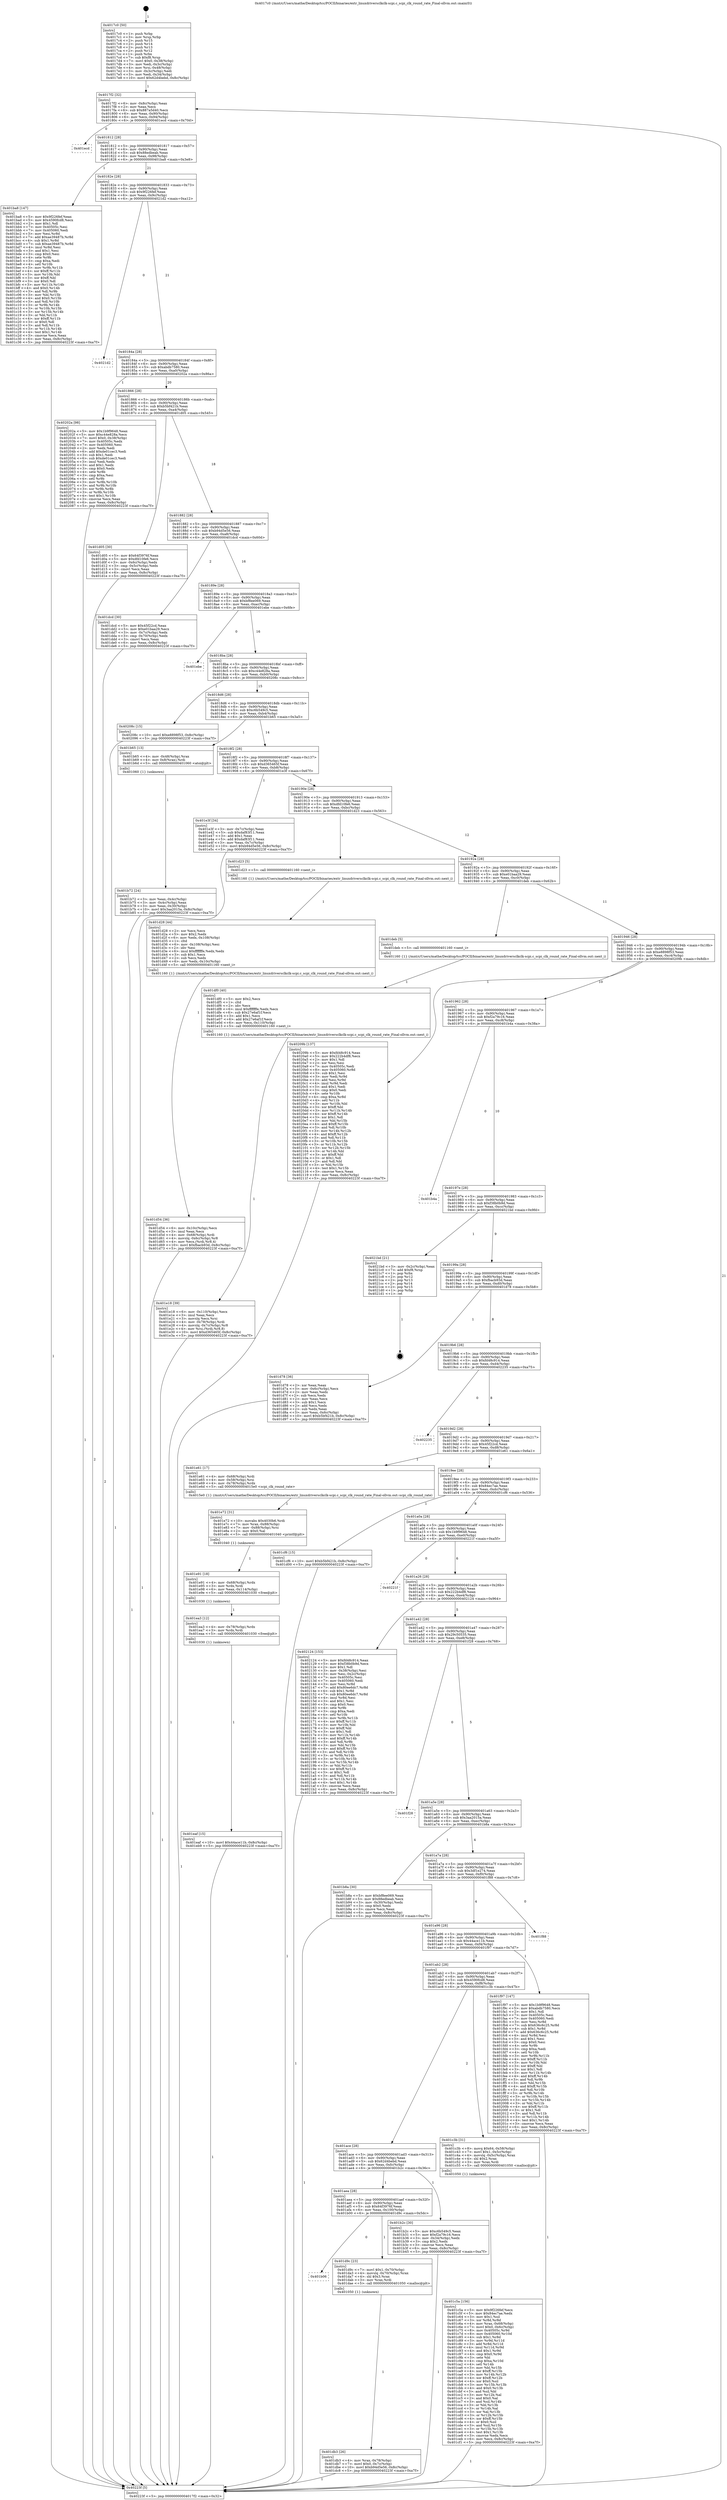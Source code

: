digraph "0x4017c0" {
  label = "0x4017c0 (/mnt/c/Users/mathe/Desktop/tcc/POCII/binaries/extr_linuxdriversclkclk-scpi.c_scpi_clk_round_rate_Final-ollvm.out::main(0))"
  labelloc = "t"
  node[shape=record]

  Entry [label="",width=0.3,height=0.3,shape=circle,fillcolor=black,style=filled]
  "0x4017f2" [label="{
     0x4017f2 [32]\l
     | [instrs]\l
     &nbsp;&nbsp;0x4017f2 \<+6\>: mov -0x8c(%rbp),%eax\l
     &nbsp;&nbsp;0x4017f8 \<+2\>: mov %eax,%ecx\l
     &nbsp;&nbsp;0x4017fa \<+6\>: sub $0x887a5d40,%ecx\l
     &nbsp;&nbsp;0x401800 \<+6\>: mov %eax,-0x90(%rbp)\l
     &nbsp;&nbsp;0x401806 \<+6\>: mov %ecx,-0x94(%rbp)\l
     &nbsp;&nbsp;0x40180c \<+6\>: je 0000000000401ecd \<main+0x70d\>\l
  }"]
  "0x401ecd" [label="{
     0x401ecd\l
  }", style=dashed]
  "0x401812" [label="{
     0x401812 [28]\l
     | [instrs]\l
     &nbsp;&nbsp;0x401812 \<+5\>: jmp 0000000000401817 \<main+0x57\>\l
     &nbsp;&nbsp;0x401817 \<+6\>: mov -0x90(%rbp),%eax\l
     &nbsp;&nbsp;0x40181d \<+5\>: sub $0x88edbeab,%eax\l
     &nbsp;&nbsp;0x401822 \<+6\>: mov %eax,-0x98(%rbp)\l
     &nbsp;&nbsp;0x401828 \<+6\>: je 0000000000401ba8 \<main+0x3e8\>\l
  }"]
  Exit [label="",width=0.3,height=0.3,shape=circle,fillcolor=black,style=filled,peripheries=2]
  "0x401ba8" [label="{
     0x401ba8 [147]\l
     | [instrs]\l
     &nbsp;&nbsp;0x401ba8 \<+5\>: mov $0x9f226fef,%eax\l
     &nbsp;&nbsp;0x401bad \<+5\>: mov $0x4590fcd8,%ecx\l
     &nbsp;&nbsp;0x401bb2 \<+2\>: mov $0x1,%dl\l
     &nbsp;&nbsp;0x401bb4 \<+7\>: mov 0x40505c,%esi\l
     &nbsp;&nbsp;0x401bbb \<+7\>: mov 0x405060,%edi\l
     &nbsp;&nbsp;0x401bc2 \<+3\>: mov %esi,%r8d\l
     &nbsp;&nbsp;0x401bc5 \<+7\>: add $0xae39487b,%r8d\l
     &nbsp;&nbsp;0x401bcc \<+4\>: sub $0x1,%r8d\l
     &nbsp;&nbsp;0x401bd0 \<+7\>: sub $0xae39487b,%r8d\l
     &nbsp;&nbsp;0x401bd7 \<+4\>: imul %r8d,%esi\l
     &nbsp;&nbsp;0x401bdb \<+3\>: and $0x1,%esi\l
     &nbsp;&nbsp;0x401bde \<+3\>: cmp $0x0,%esi\l
     &nbsp;&nbsp;0x401be1 \<+4\>: sete %r9b\l
     &nbsp;&nbsp;0x401be5 \<+3\>: cmp $0xa,%edi\l
     &nbsp;&nbsp;0x401be8 \<+4\>: setl %r10b\l
     &nbsp;&nbsp;0x401bec \<+3\>: mov %r9b,%r11b\l
     &nbsp;&nbsp;0x401bef \<+4\>: xor $0xff,%r11b\l
     &nbsp;&nbsp;0x401bf3 \<+3\>: mov %r10b,%bl\l
     &nbsp;&nbsp;0x401bf6 \<+3\>: xor $0xff,%bl\l
     &nbsp;&nbsp;0x401bf9 \<+3\>: xor $0x0,%dl\l
     &nbsp;&nbsp;0x401bfc \<+3\>: mov %r11b,%r14b\l
     &nbsp;&nbsp;0x401bff \<+4\>: and $0x0,%r14b\l
     &nbsp;&nbsp;0x401c03 \<+3\>: and %dl,%r9b\l
     &nbsp;&nbsp;0x401c06 \<+3\>: mov %bl,%r15b\l
     &nbsp;&nbsp;0x401c09 \<+4\>: and $0x0,%r15b\l
     &nbsp;&nbsp;0x401c0d \<+3\>: and %dl,%r10b\l
     &nbsp;&nbsp;0x401c10 \<+3\>: or %r9b,%r14b\l
     &nbsp;&nbsp;0x401c13 \<+3\>: or %r10b,%r15b\l
     &nbsp;&nbsp;0x401c16 \<+3\>: xor %r15b,%r14b\l
     &nbsp;&nbsp;0x401c19 \<+3\>: or %bl,%r11b\l
     &nbsp;&nbsp;0x401c1c \<+4\>: xor $0xff,%r11b\l
     &nbsp;&nbsp;0x401c20 \<+3\>: or $0x0,%dl\l
     &nbsp;&nbsp;0x401c23 \<+3\>: and %dl,%r11b\l
     &nbsp;&nbsp;0x401c26 \<+3\>: or %r11b,%r14b\l
     &nbsp;&nbsp;0x401c29 \<+4\>: test $0x1,%r14b\l
     &nbsp;&nbsp;0x401c2d \<+3\>: cmovne %ecx,%eax\l
     &nbsp;&nbsp;0x401c30 \<+6\>: mov %eax,-0x8c(%rbp)\l
     &nbsp;&nbsp;0x401c36 \<+5\>: jmp 000000000040223f \<main+0xa7f\>\l
  }"]
  "0x40182e" [label="{
     0x40182e [28]\l
     | [instrs]\l
     &nbsp;&nbsp;0x40182e \<+5\>: jmp 0000000000401833 \<main+0x73\>\l
     &nbsp;&nbsp;0x401833 \<+6\>: mov -0x90(%rbp),%eax\l
     &nbsp;&nbsp;0x401839 \<+5\>: sub $0x9f226fef,%eax\l
     &nbsp;&nbsp;0x40183e \<+6\>: mov %eax,-0x9c(%rbp)\l
     &nbsp;&nbsp;0x401844 \<+6\>: je 00000000004021d2 \<main+0xa12\>\l
  }"]
  "0x401eaf" [label="{
     0x401eaf [15]\l
     | [instrs]\l
     &nbsp;&nbsp;0x401eaf \<+10\>: movl $0x44ace11b,-0x8c(%rbp)\l
     &nbsp;&nbsp;0x401eb9 \<+5\>: jmp 000000000040223f \<main+0xa7f\>\l
  }"]
  "0x4021d2" [label="{
     0x4021d2\l
  }", style=dashed]
  "0x40184a" [label="{
     0x40184a [28]\l
     | [instrs]\l
     &nbsp;&nbsp;0x40184a \<+5\>: jmp 000000000040184f \<main+0x8f\>\l
     &nbsp;&nbsp;0x40184f \<+6\>: mov -0x90(%rbp),%eax\l
     &nbsp;&nbsp;0x401855 \<+5\>: sub $0xabdb7580,%eax\l
     &nbsp;&nbsp;0x40185a \<+6\>: mov %eax,-0xa0(%rbp)\l
     &nbsp;&nbsp;0x401860 \<+6\>: je 000000000040202a \<main+0x86a\>\l
  }"]
  "0x401ea3" [label="{
     0x401ea3 [12]\l
     | [instrs]\l
     &nbsp;&nbsp;0x401ea3 \<+4\>: mov -0x78(%rbp),%rdx\l
     &nbsp;&nbsp;0x401ea7 \<+3\>: mov %rdx,%rdi\l
     &nbsp;&nbsp;0x401eaa \<+5\>: call 0000000000401030 \<free@plt\>\l
     | [calls]\l
     &nbsp;&nbsp;0x401030 \{1\} (unknown)\l
  }"]
  "0x40202a" [label="{
     0x40202a [98]\l
     | [instrs]\l
     &nbsp;&nbsp;0x40202a \<+5\>: mov $0x1b9f9648,%eax\l
     &nbsp;&nbsp;0x40202f \<+5\>: mov $0xc44e828a,%ecx\l
     &nbsp;&nbsp;0x402034 \<+7\>: movl $0x0,-0x38(%rbp)\l
     &nbsp;&nbsp;0x40203b \<+7\>: mov 0x40505c,%edx\l
     &nbsp;&nbsp;0x402042 \<+7\>: mov 0x405060,%esi\l
     &nbsp;&nbsp;0x402049 \<+2\>: mov %edx,%edi\l
     &nbsp;&nbsp;0x40204b \<+6\>: add $0xde01cec3,%edi\l
     &nbsp;&nbsp;0x402051 \<+3\>: sub $0x1,%edi\l
     &nbsp;&nbsp;0x402054 \<+6\>: sub $0xde01cec3,%edi\l
     &nbsp;&nbsp;0x40205a \<+3\>: imul %edi,%edx\l
     &nbsp;&nbsp;0x40205d \<+3\>: and $0x1,%edx\l
     &nbsp;&nbsp;0x402060 \<+3\>: cmp $0x0,%edx\l
     &nbsp;&nbsp;0x402063 \<+4\>: sete %r8b\l
     &nbsp;&nbsp;0x402067 \<+3\>: cmp $0xa,%esi\l
     &nbsp;&nbsp;0x40206a \<+4\>: setl %r9b\l
     &nbsp;&nbsp;0x40206e \<+3\>: mov %r8b,%r10b\l
     &nbsp;&nbsp;0x402071 \<+3\>: and %r9b,%r10b\l
     &nbsp;&nbsp;0x402074 \<+3\>: xor %r9b,%r8b\l
     &nbsp;&nbsp;0x402077 \<+3\>: or %r8b,%r10b\l
     &nbsp;&nbsp;0x40207a \<+4\>: test $0x1,%r10b\l
     &nbsp;&nbsp;0x40207e \<+3\>: cmovne %ecx,%eax\l
     &nbsp;&nbsp;0x402081 \<+6\>: mov %eax,-0x8c(%rbp)\l
     &nbsp;&nbsp;0x402087 \<+5\>: jmp 000000000040223f \<main+0xa7f\>\l
  }"]
  "0x401866" [label="{
     0x401866 [28]\l
     | [instrs]\l
     &nbsp;&nbsp;0x401866 \<+5\>: jmp 000000000040186b \<main+0xab\>\l
     &nbsp;&nbsp;0x40186b \<+6\>: mov -0x90(%rbp),%eax\l
     &nbsp;&nbsp;0x401871 \<+5\>: sub $0xb5bf421b,%eax\l
     &nbsp;&nbsp;0x401876 \<+6\>: mov %eax,-0xa4(%rbp)\l
     &nbsp;&nbsp;0x40187c \<+6\>: je 0000000000401d05 \<main+0x545\>\l
  }"]
  "0x401e91" [label="{
     0x401e91 [18]\l
     | [instrs]\l
     &nbsp;&nbsp;0x401e91 \<+4\>: mov -0x68(%rbp),%rdx\l
     &nbsp;&nbsp;0x401e95 \<+3\>: mov %rdx,%rdi\l
     &nbsp;&nbsp;0x401e98 \<+6\>: mov %eax,-0x114(%rbp)\l
     &nbsp;&nbsp;0x401e9e \<+5\>: call 0000000000401030 \<free@plt\>\l
     | [calls]\l
     &nbsp;&nbsp;0x401030 \{1\} (unknown)\l
  }"]
  "0x401d05" [label="{
     0x401d05 [30]\l
     | [instrs]\l
     &nbsp;&nbsp;0x401d05 \<+5\>: mov $0x64f3976f,%eax\l
     &nbsp;&nbsp;0x401d0a \<+5\>: mov $0xdfd10fe6,%ecx\l
     &nbsp;&nbsp;0x401d0f \<+3\>: mov -0x6c(%rbp),%edx\l
     &nbsp;&nbsp;0x401d12 \<+3\>: cmp -0x5c(%rbp),%edx\l
     &nbsp;&nbsp;0x401d15 \<+3\>: cmovl %ecx,%eax\l
     &nbsp;&nbsp;0x401d18 \<+6\>: mov %eax,-0x8c(%rbp)\l
     &nbsp;&nbsp;0x401d1e \<+5\>: jmp 000000000040223f \<main+0xa7f\>\l
  }"]
  "0x401882" [label="{
     0x401882 [28]\l
     | [instrs]\l
     &nbsp;&nbsp;0x401882 \<+5\>: jmp 0000000000401887 \<main+0xc7\>\l
     &nbsp;&nbsp;0x401887 \<+6\>: mov -0x90(%rbp),%eax\l
     &nbsp;&nbsp;0x40188d \<+5\>: sub $0xb94d5e56,%eax\l
     &nbsp;&nbsp;0x401892 \<+6\>: mov %eax,-0xa8(%rbp)\l
     &nbsp;&nbsp;0x401898 \<+6\>: je 0000000000401dcd \<main+0x60d\>\l
  }"]
  "0x401e72" [label="{
     0x401e72 [31]\l
     | [instrs]\l
     &nbsp;&nbsp;0x401e72 \<+10\>: movabs $0x4030b6,%rdi\l
     &nbsp;&nbsp;0x401e7c \<+7\>: mov %rax,-0x88(%rbp)\l
     &nbsp;&nbsp;0x401e83 \<+7\>: mov -0x88(%rbp),%rsi\l
     &nbsp;&nbsp;0x401e8a \<+2\>: mov $0x0,%al\l
     &nbsp;&nbsp;0x401e8c \<+5\>: call 0000000000401040 \<printf@plt\>\l
     | [calls]\l
     &nbsp;&nbsp;0x401040 \{1\} (unknown)\l
  }"]
  "0x401dcd" [label="{
     0x401dcd [30]\l
     | [instrs]\l
     &nbsp;&nbsp;0x401dcd \<+5\>: mov $0x45f22cd,%eax\l
     &nbsp;&nbsp;0x401dd2 \<+5\>: mov $0xe01baa29,%ecx\l
     &nbsp;&nbsp;0x401dd7 \<+3\>: mov -0x7c(%rbp),%edx\l
     &nbsp;&nbsp;0x401dda \<+3\>: cmp -0x70(%rbp),%edx\l
     &nbsp;&nbsp;0x401ddd \<+3\>: cmovl %ecx,%eax\l
     &nbsp;&nbsp;0x401de0 \<+6\>: mov %eax,-0x8c(%rbp)\l
     &nbsp;&nbsp;0x401de6 \<+5\>: jmp 000000000040223f \<main+0xa7f\>\l
  }"]
  "0x40189e" [label="{
     0x40189e [28]\l
     | [instrs]\l
     &nbsp;&nbsp;0x40189e \<+5\>: jmp 00000000004018a3 \<main+0xe3\>\l
     &nbsp;&nbsp;0x4018a3 \<+6\>: mov -0x90(%rbp),%eax\l
     &nbsp;&nbsp;0x4018a9 \<+5\>: sub $0xbf8ee069,%eax\l
     &nbsp;&nbsp;0x4018ae \<+6\>: mov %eax,-0xac(%rbp)\l
     &nbsp;&nbsp;0x4018b4 \<+6\>: je 0000000000401ebe \<main+0x6fe\>\l
  }"]
  "0x401e18" [label="{
     0x401e18 [39]\l
     | [instrs]\l
     &nbsp;&nbsp;0x401e18 \<+6\>: mov -0x110(%rbp),%ecx\l
     &nbsp;&nbsp;0x401e1e \<+3\>: imul %eax,%ecx\l
     &nbsp;&nbsp;0x401e21 \<+3\>: movslq %ecx,%rsi\l
     &nbsp;&nbsp;0x401e24 \<+4\>: mov -0x78(%rbp),%rdi\l
     &nbsp;&nbsp;0x401e28 \<+4\>: movslq -0x7c(%rbp),%r8\l
     &nbsp;&nbsp;0x401e2c \<+4\>: mov %rsi,(%rdi,%r8,8)\l
     &nbsp;&nbsp;0x401e30 \<+10\>: movl $0xd365465f,-0x8c(%rbp)\l
     &nbsp;&nbsp;0x401e3a \<+5\>: jmp 000000000040223f \<main+0xa7f\>\l
  }"]
  "0x401ebe" [label="{
     0x401ebe\l
  }", style=dashed]
  "0x4018ba" [label="{
     0x4018ba [28]\l
     | [instrs]\l
     &nbsp;&nbsp;0x4018ba \<+5\>: jmp 00000000004018bf \<main+0xff\>\l
     &nbsp;&nbsp;0x4018bf \<+6\>: mov -0x90(%rbp),%eax\l
     &nbsp;&nbsp;0x4018c5 \<+5\>: sub $0xc44e828a,%eax\l
     &nbsp;&nbsp;0x4018ca \<+6\>: mov %eax,-0xb0(%rbp)\l
     &nbsp;&nbsp;0x4018d0 \<+6\>: je 000000000040208c \<main+0x8cc\>\l
  }"]
  "0x401df0" [label="{
     0x401df0 [40]\l
     | [instrs]\l
     &nbsp;&nbsp;0x401df0 \<+5\>: mov $0x2,%ecx\l
     &nbsp;&nbsp;0x401df5 \<+1\>: cltd\l
     &nbsp;&nbsp;0x401df6 \<+2\>: idiv %ecx\l
     &nbsp;&nbsp;0x401df8 \<+6\>: imul $0xfffffffe,%edx,%ecx\l
     &nbsp;&nbsp;0x401dfe \<+6\>: sub $0x27e6af1f,%ecx\l
     &nbsp;&nbsp;0x401e04 \<+3\>: add $0x1,%ecx\l
     &nbsp;&nbsp;0x401e07 \<+6\>: add $0x27e6af1f,%ecx\l
     &nbsp;&nbsp;0x401e0d \<+6\>: mov %ecx,-0x110(%rbp)\l
     &nbsp;&nbsp;0x401e13 \<+5\>: call 0000000000401160 \<next_i\>\l
     | [calls]\l
     &nbsp;&nbsp;0x401160 \{1\} (/mnt/c/Users/mathe/Desktop/tcc/POCII/binaries/extr_linuxdriversclkclk-scpi.c_scpi_clk_round_rate_Final-ollvm.out::next_i)\l
  }"]
  "0x40208c" [label="{
     0x40208c [15]\l
     | [instrs]\l
     &nbsp;&nbsp;0x40208c \<+10\>: movl $0xe8898f53,-0x8c(%rbp)\l
     &nbsp;&nbsp;0x402096 \<+5\>: jmp 000000000040223f \<main+0xa7f\>\l
  }"]
  "0x4018d6" [label="{
     0x4018d6 [28]\l
     | [instrs]\l
     &nbsp;&nbsp;0x4018d6 \<+5\>: jmp 00000000004018db \<main+0x11b\>\l
     &nbsp;&nbsp;0x4018db \<+6\>: mov -0x90(%rbp),%eax\l
     &nbsp;&nbsp;0x4018e1 \<+5\>: sub $0xc6b549c5,%eax\l
     &nbsp;&nbsp;0x4018e6 \<+6\>: mov %eax,-0xb4(%rbp)\l
     &nbsp;&nbsp;0x4018ec \<+6\>: je 0000000000401b65 \<main+0x3a5\>\l
  }"]
  "0x401db3" [label="{
     0x401db3 [26]\l
     | [instrs]\l
     &nbsp;&nbsp;0x401db3 \<+4\>: mov %rax,-0x78(%rbp)\l
     &nbsp;&nbsp;0x401db7 \<+7\>: movl $0x0,-0x7c(%rbp)\l
     &nbsp;&nbsp;0x401dbe \<+10\>: movl $0xb94d5e56,-0x8c(%rbp)\l
     &nbsp;&nbsp;0x401dc8 \<+5\>: jmp 000000000040223f \<main+0xa7f\>\l
  }"]
  "0x401b65" [label="{
     0x401b65 [13]\l
     | [instrs]\l
     &nbsp;&nbsp;0x401b65 \<+4\>: mov -0x48(%rbp),%rax\l
     &nbsp;&nbsp;0x401b69 \<+4\>: mov 0x8(%rax),%rdi\l
     &nbsp;&nbsp;0x401b6d \<+5\>: call 0000000000401060 \<atoi@plt\>\l
     | [calls]\l
     &nbsp;&nbsp;0x401060 \{1\} (unknown)\l
  }"]
  "0x4018f2" [label="{
     0x4018f2 [28]\l
     | [instrs]\l
     &nbsp;&nbsp;0x4018f2 \<+5\>: jmp 00000000004018f7 \<main+0x137\>\l
     &nbsp;&nbsp;0x4018f7 \<+6\>: mov -0x90(%rbp),%eax\l
     &nbsp;&nbsp;0x4018fd \<+5\>: sub $0xd365465f,%eax\l
     &nbsp;&nbsp;0x401902 \<+6\>: mov %eax,-0xb8(%rbp)\l
     &nbsp;&nbsp;0x401908 \<+6\>: je 0000000000401e3f \<main+0x67f\>\l
  }"]
  "0x401b06" [label="{
     0x401b06\l
  }", style=dashed]
  "0x401e3f" [label="{
     0x401e3f [34]\l
     | [instrs]\l
     &nbsp;&nbsp;0x401e3f \<+3\>: mov -0x7c(%rbp),%eax\l
     &nbsp;&nbsp;0x401e42 \<+5\>: sub $0xdaf83f11,%eax\l
     &nbsp;&nbsp;0x401e47 \<+3\>: add $0x1,%eax\l
     &nbsp;&nbsp;0x401e4a \<+5\>: add $0xdaf83f11,%eax\l
     &nbsp;&nbsp;0x401e4f \<+3\>: mov %eax,-0x7c(%rbp)\l
     &nbsp;&nbsp;0x401e52 \<+10\>: movl $0xb94d5e56,-0x8c(%rbp)\l
     &nbsp;&nbsp;0x401e5c \<+5\>: jmp 000000000040223f \<main+0xa7f\>\l
  }"]
  "0x40190e" [label="{
     0x40190e [28]\l
     | [instrs]\l
     &nbsp;&nbsp;0x40190e \<+5\>: jmp 0000000000401913 \<main+0x153\>\l
     &nbsp;&nbsp;0x401913 \<+6\>: mov -0x90(%rbp),%eax\l
     &nbsp;&nbsp;0x401919 \<+5\>: sub $0xdfd10fe6,%eax\l
     &nbsp;&nbsp;0x40191e \<+6\>: mov %eax,-0xbc(%rbp)\l
     &nbsp;&nbsp;0x401924 \<+6\>: je 0000000000401d23 \<main+0x563\>\l
  }"]
  "0x401d9c" [label="{
     0x401d9c [23]\l
     | [instrs]\l
     &nbsp;&nbsp;0x401d9c \<+7\>: movl $0x1,-0x70(%rbp)\l
     &nbsp;&nbsp;0x401da3 \<+4\>: movslq -0x70(%rbp),%rax\l
     &nbsp;&nbsp;0x401da7 \<+4\>: shl $0x3,%rax\l
     &nbsp;&nbsp;0x401dab \<+3\>: mov %rax,%rdi\l
     &nbsp;&nbsp;0x401dae \<+5\>: call 0000000000401050 \<malloc@plt\>\l
     | [calls]\l
     &nbsp;&nbsp;0x401050 \{1\} (unknown)\l
  }"]
  "0x401d23" [label="{
     0x401d23 [5]\l
     | [instrs]\l
     &nbsp;&nbsp;0x401d23 \<+5\>: call 0000000000401160 \<next_i\>\l
     | [calls]\l
     &nbsp;&nbsp;0x401160 \{1\} (/mnt/c/Users/mathe/Desktop/tcc/POCII/binaries/extr_linuxdriversclkclk-scpi.c_scpi_clk_round_rate_Final-ollvm.out::next_i)\l
  }"]
  "0x40192a" [label="{
     0x40192a [28]\l
     | [instrs]\l
     &nbsp;&nbsp;0x40192a \<+5\>: jmp 000000000040192f \<main+0x16f\>\l
     &nbsp;&nbsp;0x40192f \<+6\>: mov -0x90(%rbp),%eax\l
     &nbsp;&nbsp;0x401935 \<+5\>: sub $0xe01baa29,%eax\l
     &nbsp;&nbsp;0x40193a \<+6\>: mov %eax,-0xc0(%rbp)\l
     &nbsp;&nbsp;0x401940 \<+6\>: je 0000000000401deb \<main+0x62b\>\l
  }"]
  "0x401d54" [label="{
     0x401d54 [36]\l
     | [instrs]\l
     &nbsp;&nbsp;0x401d54 \<+6\>: mov -0x10c(%rbp),%ecx\l
     &nbsp;&nbsp;0x401d5a \<+3\>: imul %eax,%ecx\l
     &nbsp;&nbsp;0x401d5d \<+4\>: mov -0x68(%rbp),%rdi\l
     &nbsp;&nbsp;0x401d61 \<+4\>: movslq -0x6c(%rbp),%r8\l
     &nbsp;&nbsp;0x401d65 \<+4\>: mov %ecx,(%rdi,%r8,4)\l
     &nbsp;&nbsp;0x401d69 \<+10\>: movl $0xfbacb93d,-0x8c(%rbp)\l
     &nbsp;&nbsp;0x401d73 \<+5\>: jmp 000000000040223f \<main+0xa7f\>\l
  }"]
  "0x401deb" [label="{
     0x401deb [5]\l
     | [instrs]\l
     &nbsp;&nbsp;0x401deb \<+5\>: call 0000000000401160 \<next_i\>\l
     | [calls]\l
     &nbsp;&nbsp;0x401160 \{1\} (/mnt/c/Users/mathe/Desktop/tcc/POCII/binaries/extr_linuxdriversclkclk-scpi.c_scpi_clk_round_rate_Final-ollvm.out::next_i)\l
  }"]
  "0x401946" [label="{
     0x401946 [28]\l
     | [instrs]\l
     &nbsp;&nbsp;0x401946 \<+5\>: jmp 000000000040194b \<main+0x18b\>\l
     &nbsp;&nbsp;0x40194b \<+6\>: mov -0x90(%rbp),%eax\l
     &nbsp;&nbsp;0x401951 \<+5\>: sub $0xe8898f53,%eax\l
     &nbsp;&nbsp;0x401956 \<+6\>: mov %eax,-0xc4(%rbp)\l
     &nbsp;&nbsp;0x40195c \<+6\>: je 000000000040209b \<main+0x8db\>\l
  }"]
  "0x401d28" [label="{
     0x401d28 [44]\l
     | [instrs]\l
     &nbsp;&nbsp;0x401d28 \<+2\>: xor %ecx,%ecx\l
     &nbsp;&nbsp;0x401d2a \<+5\>: mov $0x2,%edx\l
     &nbsp;&nbsp;0x401d2f \<+6\>: mov %edx,-0x108(%rbp)\l
     &nbsp;&nbsp;0x401d35 \<+1\>: cltd\l
     &nbsp;&nbsp;0x401d36 \<+6\>: mov -0x108(%rbp),%esi\l
     &nbsp;&nbsp;0x401d3c \<+2\>: idiv %esi\l
     &nbsp;&nbsp;0x401d3e \<+6\>: imul $0xfffffffe,%edx,%edx\l
     &nbsp;&nbsp;0x401d44 \<+3\>: sub $0x1,%ecx\l
     &nbsp;&nbsp;0x401d47 \<+2\>: sub %ecx,%edx\l
     &nbsp;&nbsp;0x401d49 \<+6\>: mov %edx,-0x10c(%rbp)\l
     &nbsp;&nbsp;0x401d4f \<+5\>: call 0000000000401160 \<next_i\>\l
     | [calls]\l
     &nbsp;&nbsp;0x401160 \{1\} (/mnt/c/Users/mathe/Desktop/tcc/POCII/binaries/extr_linuxdriversclkclk-scpi.c_scpi_clk_round_rate_Final-ollvm.out::next_i)\l
  }"]
  "0x40209b" [label="{
     0x40209b [137]\l
     | [instrs]\l
     &nbsp;&nbsp;0x40209b \<+5\>: mov $0xfd48c914,%eax\l
     &nbsp;&nbsp;0x4020a0 \<+5\>: mov $0x222b4df8,%ecx\l
     &nbsp;&nbsp;0x4020a5 \<+2\>: mov $0x1,%dl\l
     &nbsp;&nbsp;0x4020a7 \<+2\>: xor %esi,%esi\l
     &nbsp;&nbsp;0x4020a9 \<+7\>: mov 0x40505c,%edi\l
     &nbsp;&nbsp;0x4020b0 \<+8\>: mov 0x405060,%r8d\l
     &nbsp;&nbsp;0x4020b8 \<+3\>: sub $0x1,%esi\l
     &nbsp;&nbsp;0x4020bb \<+3\>: mov %edi,%r9d\l
     &nbsp;&nbsp;0x4020be \<+3\>: add %esi,%r9d\l
     &nbsp;&nbsp;0x4020c1 \<+4\>: imul %r9d,%edi\l
     &nbsp;&nbsp;0x4020c5 \<+3\>: and $0x1,%edi\l
     &nbsp;&nbsp;0x4020c8 \<+3\>: cmp $0x0,%edi\l
     &nbsp;&nbsp;0x4020cb \<+4\>: sete %r10b\l
     &nbsp;&nbsp;0x4020cf \<+4\>: cmp $0xa,%r8d\l
     &nbsp;&nbsp;0x4020d3 \<+4\>: setl %r11b\l
     &nbsp;&nbsp;0x4020d7 \<+3\>: mov %r10b,%bl\l
     &nbsp;&nbsp;0x4020da \<+3\>: xor $0xff,%bl\l
     &nbsp;&nbsp;0x4020dd \<+3\>: mov %r11b,%r14b\l
     &nbsp;&nbsp;0x4020e0 \<+4\>: xor $0xff,%r14b\l
     &nbsp;&nbsp;0x4020e4 \<+3\>: xor $0x1,%dl\l
     &nbsp;&nbsp;0x4020e7 \<+3\>: mov %bl,%r15b\l
     &nbsp;&nbsp;0x4020ea \<+4\>: and $0xff,%r15b\l
     &nbsp;&nbsp;0x4020ee \<+3\>: and %dl,%r10b\l
     &nbsp;&nbsp;0x4020f1 \<+3\>: mov %r14b,%r12b\l
     &nbsp;&nbsp;0x4020f4 \<+4\>: and $0xff,%r12b\l
     &nbsp;&nbsp;0x4020f8 \<+3\>: and %dl,%r11b\l
     &nbsp;&nbsp;0x4020fb \<+3\>: or %r10b,%r15b\l
     &nbsp;&nbsp;0x4020fe \<+3\>: or %r11b,%r12b\l
     &nbsp;&nbsp;0x402101 \<+3\>: xor %r12b,%r15b\l
     &nbsp;&nbsp;0x402104 \<+3\>: or %r14b,%bl\l
     &nbsp;&nbsp;0x402107 \<+3\>: xor $0xff,%bl\l
     &nbsp;&nbsp;0x40210a \<+3\>: or $0x1,%dl\l
     &nbsp;&nbsp;0x40210d \<+2\>: and %dl,%bl\l
     &nbsp;&nbsp;0x40210f \<+3\>: or %bl,%r15b\l
     &nbsp;&nbsp;0x402112 \<+4\>: test $0x1,%r15b\l
     &nbsp;&nbsp;0x402116 \<+3\>: cmovne %ecx,%eax\l
     &nbsp;&nbsp;0x402119 \<+6\>: mov %eax,-0x8c(%rbp)\l
     &nbsp;&nbsp;0x40211f \<+5\>: jmp 000000000040223f \<main+0xa7f\>\l
  }"]
  "0x401962" [label="{
     0x401962 [28]\l
     | [instrs]\l
     &nbsp;&nbsp;0x401962 \<+5\>: jmp 0000000000401967 \<main+0x1a7\>\l
     &nbsp;&nbsp;0x401967 \<+6\>: mov -0x90(%rbp),%eax\l
     &nbsp;&nbsp;0x40196d \<+5\>: sub $0xf2a79c16,%eax\l
     &nbsp;&nbsp;0x401972 \<+6\>: mov %eax,-0xc8(%rbp)\l
     &nbsp;&nbsp;0x401978 \<+6\>: je 0000000000401b4a \<main+0x38a\>\l
  }"]
  "0x401c5a" [label="{
     0x401c5a [156]\l
     | [instrs]\l
     &nbsp;&nbsp;0x401c5a \<+5\>: mov $0x9f226fef,%ecx\l
     &nbsp;&nbsp;0x401c5f \<+5\>: mov $0x84ec7ae,%edx\l
     &nbsp;&nbsp;0x401c64 \<+3\>: mov $0x1,%sil\l
     &nbsp;&nbsp;0x401c67 \<+3\>: xor %r8d,%r8d\l
     &nbsp;&nbsp;0x401c6a \<+4\>: mov %rax,-0x68(%rbp)\l
     &nbsp;&nbsp;0x401c6e \<+7\>: movl $0x0,-0x6c(%rbp)\l
     &nbsp;&nbsp;0x401c75 \<+8\>: mov 0x40505c,%r9d\l
     &nbsp;&nbsp;0x401c7d \<+8\>: mov 0x405060,%r10d\l
     &nbsp;&nbsp;0x401c85 \<+4\>: sub $0x1,%r8d\l
     &nbsp;&nbsp;0x401c89 \<+3\>: mov %r9d,%r11d\l
     &nbsp;&nbsp;0x401c8c \<+3\>: add %r8d,%r11d\l
     &nbsp;&nbsp;0x401c8f \<+4\>: imul %r11d,%r9d\l
     &nbsp;&nbsp;0x401c93 \<+4\>: and $0x1,%r9d\l
     &nbsp;&nbsp;0x401c97 \<+4\>: cmp $0x0,%r9d\l
     &nbsp;&nbsp;0x401c9b \<+3\>: sete %bl\l
     &nbsp;&nbsp;0x401c9e \<+4\>: cmp $0xa,%r10d\l
     &nbsp;&nbsp;0x401ca2 \<+4\>: setl %r14b\l
     &nbsp;&nbsp;0x401ca6 \<+3\>: mov %bl,%r15b\l
     &nbsp;&nbsp;0x401ca9 \<+4\>: xor $0xff,%r15b\l
     &nbsp;&nbsp;0x401cad \<+3\>: mov %r14b,%r12b\l
     &nbsp;&nbsp;0x401cb0 \<+4\>: xor $0xff,%r12b\l
     &nbsp;&nbsp;0x401cb4 \<+4\>: xor $0x0,%sil\l
     &nbsp;&nbsp;0x401cb8 \<+3\>: mov %r15b,%r13b\l
     &nbsp;&nbsp;0x401cbb \<+4\>: and $0x0,%r13b\l
     &nbsp;&nbsp;0x401cbf \<+3\>: and %sil,%bl\l
     &nbsp;&nbsp;0x401cc2 \<+3\>: mov %r12b,%al\l
     &nbsp;&nbsp;0x401cc5 \<+2\>: and $0x0,%al\l
     &nbsp;&nbsp;0x401cc7 \<+3\>: and %sil,%r14b\l
     &nbsp;&nbsp;0x401cca \<+3\>: or %bl,%r13b\l
     &nbsp;&nbsp;0x401ccd \<+3\>: or %r14b,%al\l
     &nbsp;&nbsp;0x401cd0 \<+3\>: xor %al,%r13b\l
     &nbsp;&nbsp;0x401cd3 \<+3\>: or %r12b,%r15b\l
     &nbsp;&nbsp;0x401cd6 \<+4\>: xor $0xff,%r15b\l
     &nbsp;&nbsp;0x401cda \<+4\>: or $0x0,%sil\l
     &nbsp;&nbsp;0x401cde \<+3\>: and %sil,%r15b\l
     &nbsp;&nbsp;0x401ce1 \<+3\>: or %r15b,%r13b\l
     &nbsp;&nbsp;0x401ce4 \<+4\>: test $0x1,%r13b\l
     &nbsp;&nbsp;0x401ce8 \<+3\>: cmovne %edx,%ecx\l
     &nbsp;&nbsp;0x401ceb \<+6\>: mov %ecx,-0x8c(%rbp)\l
     &nbsp;&nbsp;0x401cf1 \<+5\>: jmp 000000000040223f \<main+0xa7f\>\l
  }"]
  "0x401b4a" [label="{
     0x401b4a\l
  }", style=dashed]
  "0x40197e" [label="{
     0x40197e [28]\l
     | [instrs]\l
     &nbsp;&nbsp;0x40197e \<+5\>: jmp 0000000000401983 \<main+0x1c3\>\l
     &nbsp;&nbsp;0x401983 \<+6\>: mov -0x90(%rbp),%eax\l
     &nbsp;&nbsp;0x401989 \<+5\>: sub $0xf38b0b9d,%eax\l
     &nbsp;&nbsp;0x40198e \<+6\>: mov %eax,-0xcc(%rbp)\l
     &nbsp;&nbsp;0x401994 \<+6\>: je 00000000004021bd \<main+0x9fd\>\l
  }"]
  "0x401b72" [label="{
     0x401b72 [24]\l
     | [instrs]\l
     &nbsp;&nbsp;0x401b72 \<+3\>: mov %eax,-0x4c(%rbp)\l
     &nbsp;&nbsp;0x401b75 \<+3\>: mov -0x4c(%rbp),%eax\l
     &nbsp;&nbsp;0x401b78 \<+3\>: mov %eax,-0x30(%rbp)\l
     &nbsp;&nbsp;0x401b7b \<+10\>: movl $0x3aa2015a,-0x8c(%rbp)\l
     &nbsp;&nbsp;0x401b85 \<+5\>: jmp 000000000040223f \<main+0xa7f\>\l
  }"]
  "0x4021bd" [label="{
     0x4021bd [21]\l
     | [instrs]\l
     &nbsp;&nbsp;0x4021bd \<+3\>: mov -0x2c(%rbp),%eax\l
     &nbsp;&nbsp;0x4021c0 \<+7\>: add $0xf8,%rsp\l
     &nbsp;&nbsp;0x4021c7 \<+1\>: pop %rbx\l
     &nbsp;&nbsp;0x4021c8 \<+2\>: pop %r12\l
     &nbsp;&nbsp;0x4021ca \<+2\>: pop %r13\l
     &nbsp;&nbsp;0x4021cc \<+2\>: pop %r14\l
     &nbsp;&nbsp;0x4021ce \<+2\>: pop %r15\l
     &nbsp;&nbsp;0x4021d0 \<+1\>: pop %rbp\l
     &nbsp;&nbsp;0x4021d1 \<+1\>: ret\l
  }"]
  "0x40199a" [label="{
     0x40199a [28]\l
     | [instrs]\l
     &nbsp;&nbsp;0x40199a \<+5\>: jmp 000000000040199f \<main+0x1df\>\l
     &nbsp;&nbsp;0x40199f \<+6\>: mov -0x90(%rbp),%eax\l
     &nbsp;&nbsp;0x4019a5 \<+5\>: sub $0xfbacb93d,%eax\l
     &nbsp;&nbsp;0x4019aa \<+6\>: mov %eax,-0xd0(%rbp)\l
     &nbsp;&nbsp;0x4019b0 \<+6\>: je 0000000000401d78 \<main+0x5b8\>\l
  }"]
  "0x4017c0" [label="{
     0x4017c0 [50]\l
     | [instrs]\l
     &nbsp;&nbsp;0x4017c0 \<+1\>: push %rbp\l
     &nbsp;&nbsp;0x4017c1 \<+3\>: mov %rsp,%rbp\l
     &nbsp;&nbsp;0x4017c4 \<+2\>: push %r15\l
     &nbsp;&nbsp;0x4017c6 \<+2\>: push %r14\l
     &nbsp;&nbsp;0x4017c8 \<+2\>: push %r13\l
     &nbsp;&nbsp;0x4017ca \<+2\>: push %r12\l
     &nbsp;&nbsp;0x4017cc \<+1\>: push %rbx\l
     &nbsp;&nbsp;0x4017cd \<+7\>: sub $0xf8,%rsp\l
     &nbsp;&nbsp;0x4017d4 \<+7\>: movl $0x0,-0x38(%rbp)\l
     &nbsp;&nbsp;0x4017db \<+3\>: mov %edi,-0x3c(%rbp)\l
     &nbsp;&nbsp;0x4017de \<+4\>: mov %rsi,-0x48(%rbp)\l
     &nbsp;&nbsp;0x4017e2 \<+3\>: mov -0x3c(%rbp),%edi\l
     &nbsp;&nbsp;0x4017e5 \<+3\>: mov %edi,-0x34(%rbp)\l
     &nbsp;&nbsp;0x4017e8 \<+10\>: movl $0x62d4bebd,-0x8c(%rbp)\l
  }"]
  "0x401d78" [label="{
     0x401d78 [36]\l
     | [instrs]\l
     &nbsp;&nbsp;0x401d78 \<+2\>: xor %eax,%eax\l
     &nbsp;&nbsp;0x401d7a \<+3\>: mov -0x6c(%rbp),%ecx\l
     &nbsp;&nbsp;0x401d7d \<+2\>: mov %eax,%edx\l
     &nbsp;&nbsp;0x401d7f \<+2\>: sub %ecx,%edx\l
     &nbsp;&nbsp;0x401d81 \<+2\>: mov %eax,%ecx\l
     &nbsp;&nbsp;0x401d83 \<+3\>: sub $0x1,%ecx\l
     &nbsp;&nbsp;0x401d86 \<+2\>: add %ecx,%edx\l
     &nbsp;&nbsp;0x401d88 \<+2\>: sub %edx,%eax\l
     &nbsp;&nbsp;0x401d8a \<+3\>: mov %eax,-0x6c(%rbp)\l
     &nbsp;&nbsp;0x401d8d \<+10\>: movl $0xb5bf421b,-0x8c(%rbp)\l
     &nbsp;&nbsp;0x401d97 \<+5\>: jmp 000000000040223f \<main+0xa7f\>\l
  }"]
  "0x4019b6" [label="{
     0x4019b6 [28]\l
     | [instrs]\l
     &nbsp;&nbsp;0x4019b6 \<+5\>: jmp 00000000004019bb \<main+0x1fb\>\l
     &nbsp;&nbsp;0x4019bb \<+6\>: mov -0x90(%rbp),%eax\l
     &nbsp;&nbsp;0x4019c1 \<+5\>: sub $0xfd48c914,%eax\l
     &nbsp;&nbsp;0x4019c6 \<+6\>: mov %eax,-0xd4(%rbp)\l
     &nbsp;&nbsp;0x4019cc \<+6\>: je 0000000000402235 \<main+0xa75\>\l
  }"]
  "0x40223f" [label="{
     0x40223f [5]\l
     | [instrs]\l
     &nbsp;&nbsp;0x40223f \<+5\>: jmp 00000000004017f2 \<main+0x32\>\l
  }"]
  "0x402235" [label="{
     0x402235\l
  }", style=dashed]
  "0x4019d2" [label="{
     0x4019d2 [28]\l
     | [instrs]\l
     &nbsp;&nbsp;0x4019d2 \<+5\>: jmp 00000000004019d7 \<main+0x217\>\l
     &nbsp;&nbsp;0x4019d7 \<+6\>: mov -0x90(%rbp),%eax\l
     &nbsp;&nbsp;0x4019dd \<+5\>: sub $0x45f22cd,%eax\l
     &nbsp;&nbsp;0x4019e2 \<+6\>: mov %eax,-0xd8(%rbp)\l
     &nbsp;&nbsp;0x4019e8 \<+6\>: je 0000000000401e61 \<main+0x6a1\>\l
  }"]
  "0x401aea" [label="{
     0x401aea [28]\l
     | [instrs]\l
     &nbsp;&nbsp;0x401aea \<+5\>: jmp 0000000000401aef \<main+0x32f\>\l
     &nbsp;&nbsp;0x401aef \<+6\>: mov -0x90(%rbp),%eax\l
     &nbsp;&nbsp;0x401af5 \<+5\>: sub $0x64f3976f,%eax\l
     &nbsp;&nbsp;0x401afa \<+6\>: mov %eax,-0x100(%rbp)\l
     &nbsp;&nbsp;0x401b00 \<+6\>: je 0000000000401d9c \<main+0x5dc\>\l
  }"]
  "0x401e61" [label="{
     0x401e61 [17]\l
     | [instrs]\l
     &nbsp;&nbsp;0x401e61 \<+4\>: mov -0x68(%rbp),%rdi\l
     &nbsp;&nbsp;0x401e65 \<+4\>: mov -0x58(%rbp),%rsi\l
     &nbsp;&nbsp;0x401e69 \<+4\>: mov -0x78(%rbp),%rdx\l
     &nbsp;&nbsp;0x401e6d \<+5\>: call 00000000004015e0 \<scpi_clk_round_rate\>\l
     | [calls]\l
     &nbsp;&nbsp;0x4015e0 \{1\} (/mnt/c/Users/mathe/Desktop/tcc/POCII/binaries/extr_linuxdriversclkclk-scpi.c_scpi_clk_round_rate_Final-ollvm.out::scpi_clk_round_rate)\l
  }"]
  "0x4019ee" [label="{
     0x4019ee [28]\l
     | [instrs]\l
     &nbsp;&nbsp;0x4019ee \<+5\>: jmp 00000000004019f3 \<main+0x233\>\l
     &nbsp;&nbsp;0x4019f3 \<+6\>: mov -0x90(%rbp),%eax\l
     &nbsp;&nbsp;0x4019f9 \<+5\>: sub $0x84ec7ae,%eax\l
     &nbsp;&nbsp;0x4019fe \<+6\>: mov %eax,-0xdc(%rbp)\l
     &nbsp;&nbsp;0x401a04 \<+6\>: je 0000000000401cf6 \<main+0x536\>\l
  }"]
  "0x401b2c" [label="{
     0x401b2c [30]\l
     | [instrs]\l
     &nbsp;&nbsp;0x401b2c \<+5\>: mov $0xc6b549c5,%eax\l
     &nbsp;&nbsp;0x401b31 \<+5\>: mov $0xf2a79c16,%ecx\l
     &nbsp;&nbsp;0x401b36 \<+3\>: mov -0x34(%rbp),%edx\l
     &nbsp;&nbsp;0x401b39 \<+3\>: cmp $0x2,%edx\l
     &nbsp;&nbsp;0x401b3c \<+3\>: cmovne %ecx,%eax\l
     &nbsp;&nbsp;0x401b3f \<+6\>: mov %eax,-0x8c(%rbp)\l
     &nbsp;&nbsp;0x401b45 \<+5\>: jmp 000000000040223f \<main+0xa7f\>\l
  }"]
  "0x401cf6" [label="{
     0x401cf6 [15]\l
     | [instrs]\l
     &nbsp;&nbsp;0x401cf6 \<+10\>: movl $0xb5bf421b,-0x8c(%rbp)\l
     &nbsp;&nbsp;0x401d00 \<+5\>: jmp 000000000040223f \<main+0xa7f\>\l
  }"]
  "0x401a0a" [label="{
     0x401a0a [28]\l
     | [instrs]\l
     &nbsp;&nbsp;0x401a0a \<+5\>: jmp 0000000000401a0f \<main+0x24f\>\l
     &nbsp;&nbsp;0x401a0f \<+6\>: mov -0x90(%rbp),%eax\l
     &nbsp;&nbsp;0x401a15 \<+5\>: sub $0x1b9f9648,%eax\l
     &nbsp;&nbsp;0x401a1a \<+6\>: mov %eax,-0xe0(%rbp)\l
     &nbsp;&nbsp;0x401a20 \<+6\>: je 000000000040221f \<main+0xa5f\>\l
  }"]
  "0x401ace" [label="{
     0x401ace [28]\l
     | [instrs]\l
     &nbsp;&nbsp;0x401ace \<+5\>: jmp 0000000000401ad3 \<main+0x313\>\l
     &nbsp;&nbsp;0x401ad3 \<+6\>: mov -0x90(%rbp),%eax\l
     &nbsp;&nbsp;0x401ad9 \<+5\>: sub $0x62d4bebd,%eax\l
     &nbsp;&nbsp;0x401ade \<+6\>: mov %eax,-0xfc(%rbp)\l
     &nbsp;&nbsp;0x401ae4 \<+6\>: je 0000000000401b2c \<main+0x36c\>\l
  }"]
  "0x40221f" [label="{
     0x40221f\l
  }", style=dashed]
  "0x401a26" [label="{
     0x401a26 [28]\l
     | [instrs]\l
     &nbsp;&nbsp;0x401a26 \<+5\>: jmp 0000000000401a2b \<main+0x26b\>\l
     &nbsp;&nbsp;0x401a2b \<+6\>: mov -0x90(%rbp),%eax\l
     &nbsp;&nbsp;0x401a31 \<+5\>: sub $0x222b4df8,%eax\l
     &nbsp;&nbsp;0x401a36 \<+6\>: mov %eax,-0xe4(%rbp)\l
     &nbsp;&nbsp;0x401a3c \<+6\>: je 0000000000402124 \<main+0x964\>\l
  }"]
  "0x401c3b" [label="{
     0x401c3b [31]\l
     | [instrs]\l
     &nbsp;&nbsp;0x401c3b \<+8\>: movq $0x64,-0x58(%rbp)\l
     &nbsp;&nbsp;0x401c43 \<+7\>: movl $0x1,-0x5c(%rbp)\l
     &nbsp;&nbsp;0x401c4a \<+4\>: movslq -0x5c(%rbp),%rax\l
     &nbsp;&nbsp;0x401c4e \<+4\>: shl $0x2,%rax\l
     &nbsp;&nbsp;0x401c52 \<+3\>: mov %rax,%rdi\l
     &nbsp;&nbsp;0x401c55 \<+5\>: call 0000000000401050 \<malloc@plt\>\l
     | [calls]\l
     &nbsp;&nbsp;0x401050 \{1\} (unknown)\l
  }"]
  "0x402124" [label="{
     0x402124 [153]\l
     | [instrs]\l
     &nbsp;&nbsp;0x402124 \<+5\>: mov $0xfd48c914,%eax\l
     &nbsp;&nbsp;0x402129 \<+5\>: mov $0xf38b0b9d,%ecx\l
     &nbsp;&nbsp;0x40212e \<+2\>: mov $0x1,%dl\l
     &nbsp;&nbsp;0x402130 \<+3\>: mov -0x38(%rbp),%esi\l
     &nbsp;&nbsp;0x402133 \<+3\>: mov %esi,-0x2c(%rbp)\l
     &nbsp;&nbsp;0x402136 \<+7\>: mov 0x40505c,%esi\l
     &nbsp;&nbsp;0x40213d \<+7\>: mov 0x405060,%edi\l
     &nbsp;&nbsp;0x402144 \<+3\>: mov %esi,%r8d\l
     &nbsp;&nbsp;0x402147 \<+7\>: add $0x80ee6dc7,%r8d\l
     &nbsp;&nbsp;0x40214e \<+4\>: sub $0x1,%r8d\l
     &nbsp;&nbsp;0x402152 \<+7\>: sub $0x80ee6dc7,%r8d\l
     &nbsp;&nbsp;0x402159 \<+4\>: imul %r8d,%esi\l
     &nbsp;&nbsp;0x40215d \<+3\>: and $0x1,%esi\l
     &nbsp;&nbsp;0x402160 \<+3\>: cmp $0x0,%esi\l
     &nbsp;&nbsp;0x402163 \<+4\>: sete %r9b\l
     &nbsp;&nbsp;0x402167 \<+3\>: cmp $0xa,%edi\l
     &nbsp;&nbsp;0x40216a \<+4\>: setl %r10b\l
     &nbsp;&nbsp;0x40216e \<+3\>: mov %r9b,%r11b\l
     &nbsp;&nbsp;0x402171 \<+4\>: xor $0xff,%r11b\l
     &nbsp;&nbsp;0x402175 \<+3\>: mov %r10b,%bl\l
     &nbsp;&nbsp;0x402178 \<+3\>: xor $0xff,%bl\l
     &nbsp;&nbsp;0x40217b \<+3\>: xor $0x1,%dl\l
     &nbsp;&nbsp;0x40217e \<+3\>: mov %r11b,%r14b\l
     &nbsp;&nbsp;0x402181 \<+4\>: and $0xff,%r14b\l
     &nbsp;&nbsp;0x402185 \<+3\>: and %dl,%r9b\l
     &nbsp;&nbsp;0x402188 \<+3\>: mov %bl,%r15b\l
     &nbsp;&nbsp;0x40218b \<+4\>: and $0xff,%r15b\l
     &nbsp;&nbsp;0x40218f \<+3\>: and %dl,%r10b\l
     &nbsp;&nbsp;0x402192 \<+3\>: or %r9b,%r14b\l
     &nbsp;&nbsp;0x402195 \<+3\>: or %r10b,%r15b\l
     &nbsp;&nbsp;0x402198 \<+3\>: xor %r15b,%r14b\l
     &nbsp;&nbsp;0x40219b \<+3\>: or %bl,%r11b\l
     &nbsp;&nbsp;0x40219e \<+4\>: xor $0xff,%r11b\l
     &nbsp;&nbsp;0x4021a2 \<+3\>: or $0x1,%dl\l
     &nbsp;&nbsp;0x4021a5 \<+3\>: and %dl,%r11b\l
     &nbsp;&nbsp;0x4021a8 \<+3\>: or %r11b,%r14b\l
     &nbsp;&nbsp;0x4021ab \<+4\>: test $0x1,%r14b\l
     &nbsp;&nbsp;0x4021af \<+3\>: cmovne %ecx,%eax\l
     &nbsp;&nbsp;0x4021b2 \<+6\>: mov %eax,-0x8c(%rbp)\l
     &nbsp;&nbsp;0x4021b8 \<+5\>: jmp 000000000040223f \<main+0xa7f\>\l
  }"]
  "0x401a42" [label="{
     0x401a42 [28]\l
     | [instrs]\l
     &nbsp;&nbsp;0x401a42 \<+5\>: jmp 0000000000401a47 \<main+0x287\>\l
     &nbsp;&nbsp;0x401a47 \<+6\>: mov -0x90(%rbp),%eax\l
     &nbsp;&nbsp;0x401a4d \<+5\>: sub $0x29c50535,%eax\l
     &nbsp;&nbsp;0x401a52 \<+6\>: mov %eax,-0xe8(%rbp)\l
     &nbsp;&nbsp;0x401a58 \<+6\>: je 0000000000401f28 \<main+0x768\>\l
  }"]
  "0x401ab2" [label="{
     0x401ab2 [28]\l
     | [instrs]\l
     &nbsp;&nbsp;0x401ab2 \<+5\>: jmp 0000000000401ab7 \<main+0x2f7\>\l
     &nbsp;&nbsp;0x401ab7 \<+6\>: mov -0x90(%rbp),%eax\l
     &nbsp;&nbsp;0x401abd \<+5\>: sub $0x4590fcd8,%eax\l
     &nbsp;&nbsp;0x401ac2 \<+6\>: mov %eax,-0xf8(%rbp)\l
     &nbsp;&nbsp;0x401ac8 \<+6\>: je 0000000000401c3b \<main+0x47b\>\l
  }"]
  "0x401f28" [label="{
     0x401f28\l
  }", style=dashed]
  "0x401a5e" [label="{
     0x401a5e [28]\l
     | [instrs]\l
     &nbsp;&nbsp;0x401a5e \<+5\>: jmp 0000000000401a63 \<main+0x2a3\>\l
     &nbsp;&nbsp;0x401a63 \<+6\>: mov -0x90(%rbp),%eax\l
     &nbsp;&nbsp;0x401a69 \<+5\>: sub $0x3aa2015a,%eax\l
     &nbsp;&nbsp;0x401a6e \<+6\>: mov %eax,-0xec(%rbp)\l
     &nbsp;&nbsp;0x401a74 \<+6\>: je 0000000000401b8a \<main+0x3ca\>\l
  }"]
  "0x401f97" [label="{
     0x401f97 [147]\l
     | [instrs]\l
     &nbsp;&nbsp;0x401f97 \<+5\>: mov $0x1b9f9648,%eax\l
     &nbsp;&nbsp;0x401f9c \<+5\>: mov $0xabdb7580,%ecx\l
     &nbsp;&nbsp;0x401fa1 \<+2\>: mov $0x1,%dl\l
     &nbsp;&nbsp;0x401fa3 \<+7\>: mov 0x40505c,%esi\l
     &nbsp;&nbsp;0x401faa \<+7\>: mov 0x405060,%edi\l
     &nbsp;&nbsp;0x401fb1 \<+3\>: mov %esi,%r8d\l
     &nbsp;&nbsp;0x401fb4 \<+7\>: sub $0x636c6c25,%r8d\l
     &nbsp;&nbsp;0x401fbb \<+4\>: sub $0x1,%r8d\l
     &nbsp;&nbsp;0x401fbf \<+7\>: add $0x636c6c25,%r8d\l
     &nbsp;&nbsp;0x401fc6 \<+4\>: imul %r8d,%esi\l
     &nbsp;&nbsp;0x401fca \<+3\>: and $0x1,%esi\l
     &nbsp;&nbsp;0x401fcd \<+3\>: cmp $0x0,%esi\l
     &nbsp;&nbsp;0x401fd0 \<+4\>: sete %r9b\l
     &nbsp;&nbsp;0x401fd4 \<+3\>: cmp $0xa,%edi\l
     &nbsp;&nbsp;0x401fd7 \<+4\>: setl %r10b\l
     &nbsp;&nbsp;0x401fdb \<+3\>: mov %r9b,%r11b\l
     &nbsp;&nbsp;0x401fde \<+4\>: xor $0xff,%r11b\l
     &nbsp;&nbsp;0x401fe2 \<+3\>: mov %r10b,%bl\l
     &nbsp;&nbsp;0x401fe5 \<+3\>: xor $0xff,%bl\l
     &nbsp;&nbsp;0x401fe8 \<+3\>: xor $0x1,%dl\l
     &nbsp;&nbsp;0x401feb \<+3\>: mov %r11b,%r14b\l
     &nbsp;&nbsp;0x401fee \<+4\>: and $0xff,%r14b\l
     &nbsp;&nbsp;0x401ff2 \<+3\>: and %dl,%r9b\l
     &nbsp;&nbsp;0x401ff5 \<+3\>: mov %bl,%r15b\l
     &nbsp;&nbsp;0x401ff8 \<+4\>: and $0xff,%r15b\l
     &nbsp;&nbsp;0x401ffc \<+3\>: and %dl,%r10b\l
     &nbsp;&nbsp;0x401fff \<+3\>: or %r9b,%r14b\l
     &nbsp;&nbsp;0x402002 \<+3\>: or %r10b,%r15b\l
     &nbsp;&nbsp;0x402005 \<+3\>: xor %r15b,%r14b\l
     &nbsp;&nbsp;0x402008 \<+3\>: or %bl,%r11b\l
     &nbsp;&nbsp;0x40200b \<+4\>: xor $0xff,%r11b\l
     &nbsp;&nbsp;0x40200f \<+3\>: or $0x1,%dl\l
     &nbsp;&nbsp;0x402012 \<+3\>: and %dl,%r11b\l
     &nbsp;&nbsp;0x402015 \<+3\>: or %r11b,%r14b\l
     &nbsp;&nbsp;0x402018 \<+4\>: test $0x1,%r14b\l
     &nbsp;&nbsp;0x40201c \<+3\>: cmovne %ecx,%eax\l
     &nbsp;&nbsp;0x40201f \<+6\>: mov %eax,-0x8c(%rbp)\l
     &nbsp;&nbsp;0x402025 \<+5\>: jmp 000000000040223f \<main+0xa7f\>\l
  }"]
  "0x401b8a" [label="{
     0x401b8a [30]\l
     | [instrs]\l
     &nbsp;&nbsp;0x401b8a \<+5\>: mov $0xbf8ee069,%eax\l
     &nbsp;&nbsp;0x401b8f \<+5\>: mov $0x88edbeab,%ecx\l
     &nbsp;&nbsp;0x401b94 \<+3\>: mov -0x30(%rbp),%edx\l
     &nbsp;&nbsp;0x401b97 \<+3\>: cmp $0x0,%edx\l
     &nbsp;&nbsp;0x401b9a \<+3\>: cmove %ecx,%eax\l
     &nbsp;&nbsp;0x401b9d \<+6\>: mov %eax,-0x8c(%rbp)\l
     &nbsp;&nbsp;0x401ba3 \<+5\>: jmp 000000000040223f \<main+0xa7f\>\l
  }"]
  "0x401a7a" [label="{
     0x401a7a [28]\l
     | [instrs]\l
     &nbsp;&nbsp;0x401a7a \<+5\>: jmp 0000000000401a7f \<main+0x2bf\>\l
     &nbsp;&nbsp;0x401a7f \<+6\>: mov -0x90(%rbp),%eax\l
     &nbsp;&nbsp;0x401a85 \<+5\>: sub $0x3df1e274,%eax\l
     &nbsp;&nbsp;0x401a8a \<+6\>: mov %eax,-0xf0(%rbp)\l
     &nbsp;&nbsp;0x401a90 \<+6\>: je 0000000000401f88 \<main+0x7c8\>\l
  }"]
  "0x401a96" [label="{
     0x401a96 [28]\l
     | [instrs]\l
     &nbsp;&nbsp;0x401a96 \<+5\>: jmp 0000000000401a9b \<main+0x2db\>\l
     &nbsp;&nbsp;0x401a9b \<+6\>: mov -0x90(%rbp),%eax\l
     &nbsp;&nbsp;0x401aa1 \<+5\>: sub $0x44ace11b,%eax\l
     &nbsp;&nbsp;0x401aa6 \<+6\>: mov %eax,-0xf4(%rbp)\l
     &nbsp;&nbsp;0x401aac \<+6\>: je 0000000000401f97 \<main+0x7d7\>\l
  }"]
  "0x401f88" [label="{
     0x401f88\l
  }", style=dashed]
  Entry -> "0x4017c0" [label=" 1"]
  "0x4017f2" -> "0x401ecd" [label=" 0"]
  "0x4017f2" -> "0x401812" [label=" 22"]
  "0x4021bd" -> Exit [label=" 1"]
  "0x401812" -> "0x401ba8" [label=" 1"]
  "0x401812" -> "0x40182e" [label=" 21"]
  "0x402124" -> "0x40223f" [label=" 1"]
  "0x40182e" -> "0x4021d2" [label=" 0"]
  "0x40182e" -> "0x40184a" [label=" 21"]
  "0x40209b" -> "0x40223f" [label=" 1"]
  "0x40184a" -> "0x40202a" [label=" 1"]
  "0x40184a" -> "0x401866" [label=" 20"]
  "0x40208c" -> "0x40223f" [label=" 1"]
  "0x401866" -> "0x401d05" [label=" 2"]
  "0x401866" -> "0x401882" [label=" 18"]
  "0x40202a" -> "0x40223f" [label=" 1"]
  "0x401882" -> "0x401dcd" [label=" 2"]
  "0x401882" -> "0x40189e" [label=" 16"]
  "0x401f97" -> "0x40223f" [label=" 1"]
  "0x40189e" -> "0x401ebe" [label=" 0"]
  "0x40189e" -> "0x4018ba" [label=" 16"]
  "0x401eaf" -> "0x40223f" [label=" 1"]
  "0x4018ba" -> "0x40208c" [label=" 1"]
  "0x4018ba" -> "0x4018d6" [label=" 15"]
  "0x401ea3" -> "0x401eaf" [label=" 1"]
  "0x4018d6" -> "0x401b65" [label=" 1"]
  "0x4018d6" -> "0x4018f2" [label=" 14"]
  "0x401e91" -> "0x401ea3" [label=" 1"]
  "0x4018f2" -> "0x401e3f" [label=" 1"]
  "0x4018f2" -> "0x40190e" [label=" 13"]
  "0x401e72" -> "0x401e91" [label=" 1"]
  "0x40190e" -> "0x401d23" [label=" 1"]
  "0x40190e" -> "0x40192a" [label=" 12"]
  "0x401e61" -> "0x401e72" [label=" 1"]
  "0x40192a" -> "0x401deb" [label=" 1"]
  "0x40192a" -> "0x401946" [label=" 11"]
  "0x401e18" -> "0x40223f" [label=" 1"]
  "0x401946" -> "0x40209b" [label=" 1"]
  "0x401946" -> "0x401962" [label=" 10"]
  "0x401df0" -> "0x401e18" [label=" 1"]
  "0x401962" -> "0x401b4a" [label=" 0"]
  "0x401962" -> "0x40197e" [label=" 10"]
  "0x401deb" -> "0x401df0" [label=" 1"]
  "0x40197e" -> "0x4021bd" [label=" 1"]
  "0x40197e" -> "0x40199a" [label=" 9"]
  "0x401dcd" -> "0x40223f" [label=" 2"]
  "0x40199a" -> "0x401d78" [label=" 1"]
  "0x40199a" -> "0x4019b6" [label=" 8"]
  "0x401db3" -> "0x40223f" [label=" 1"]
  "0x4019b6" -> "0x402235" [label=" 0"]
  "0x4019b6" -> "0x4019d2" [label=" 8"]
  "0x401d9c" -> "0x401db3" [label=" 1"]
  "0x4019d2" -> "0x401e61" [label=" 1"]
  "0x4019d2" -> "0x4019ee" [label=" 7"]
  "0x401aea" -> "0x401b06" [label=" 0"]
  "0x4019ee" -> "0x401cf6" [label=" 1"]
  "0x4019ee" -> "0x401a0a" [label=" 6"]
  "0x401aea" -> "0x401d9c" [label=" 1"]
  "0x401a0a" -> "0x40221f" [label=" 0"]
  "0x401a0a" -> "0x401a26" [label=" 6"]
  "0x401d78" -> "0x40223f" [label=" 1"]
  "0x401a26" -> "0x402124" [label=" 1"]
  "0x401a26" -> "0x401a42" [label=" 5"]
  "0x401d54" -> "0x40223f" [label=" 1"]
  "0x401a42" -> "0x401f28" [label=" 0"]
  "0x401a42" -> "0x401a5e" [label=" 5"]
  "0x401d23" -> "0x401d28" [label=" 1"]
  "0x401a5e" -> "0x401b8a" [label=" 1"]
  "0x401a5e" -> "0x401a7a" [label=" 4"]
  "0x401d05" -> "0x40223f" [label=" 2"]
  "0x401a7a" -> "0x401f88" [label=" 0"]
  "0x401a7a" -> "0x401a96" [label=" 4"]
  "0x401cf6" -> "0x40223f" [label=" 1"]
  "0x401a96" -> "0x401f97" [label=" 1"]
  "0x401a96" -> "0x401ab2" [label=" 3"]
  "0x401d28" -> "0x401d54" [label=" 1"]
  "0x401ab2" -> "0x401c3b" [label=" 1"]
  "0x401ab2" -> "0x401ace" [label=" 2"]
  "0x401e3f" -> "0x40223f" [label=" 1"]
  "0x401ace" -> "0x401b2c" [label=" 1"]
  "0x401ace" -> "0x401aea" [label=" 1"]
  "0x401b2c" -> "0x40223f" [label=" 1"]
  "0x4017c0" -> "0x4017f2" [label=" 1"]
  "0x40223f" -> "0x4017f2" [label=" 21"]
  "0x401b65" -> "0x401b72" [label=" 1"]
  "0x401b72" -> "0x40223f" [label=" 1"]
  "0x401b8a" -> "0x40223f" [label=" 1"]
  "0x401ba8" -> "0x40223f" [label=" 1"]
  "0x401c3b" -> "0x401c5a" [label=" 1"]
  "0x401c5a" -> "0x40223f" [label=" 1"]
}
